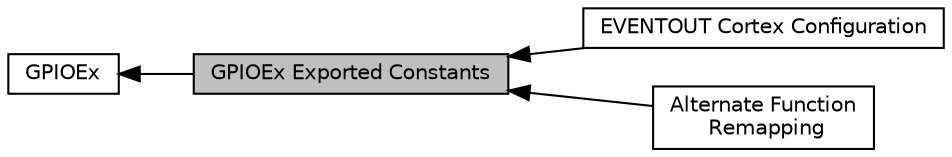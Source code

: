 digraph "GPIOEx Exported Constants"
{
  edge [fontname="Helvetica",fontsize="10",labelfontname="Helvetica",labelfontsize="10"];
  node [fontname="Helvetica",fontsize="10",shape=box];
  rankdir=LR;
  Node3 [label="EVENTOUT Cortex Configuration",height=0.2,width=0.4,color="black", fillcolor="white", style="filled",URL="$group___g_p_i_o_ex___e_v_e_n_t_o_u_t.html",tooltip="This section propose definition to use the Cortex EVENTOUT signal."];
  Node4 [label="Alternate Function\l Remapping",height=0.2,width=0.4,color="black", fillcolor="white", style="filled",URL="$group___g_p_i_o_ex___a_f_i_o___a_f___r_e_m_a_p_p_i_n_g.html",tooltip="This section propose definition to remap the alternate function to some other port/pins."];
  Node1 [label="GPIOEx Exported Constants",height=0.2,width=0.4,color="black", fillcolor="grey75", style="filled", fontcolor="black",tooltip=" "];
  Node2 [label="GPIOEx",height=0.2,width=0.4,color="black", fillcolor="white", style="filled",URL="$group___g_p_i_o_ex.html",tooltip="GPIO HAL module driver."];
  Node2->Node1 [shape=plaintext, dir="back", style="solid"];
  Node1->Node3 [shape=plaintext, dir="back", style="solid"];
  Node1->Node4 [shape=plaintext, dir="back", style="solid"];
}
